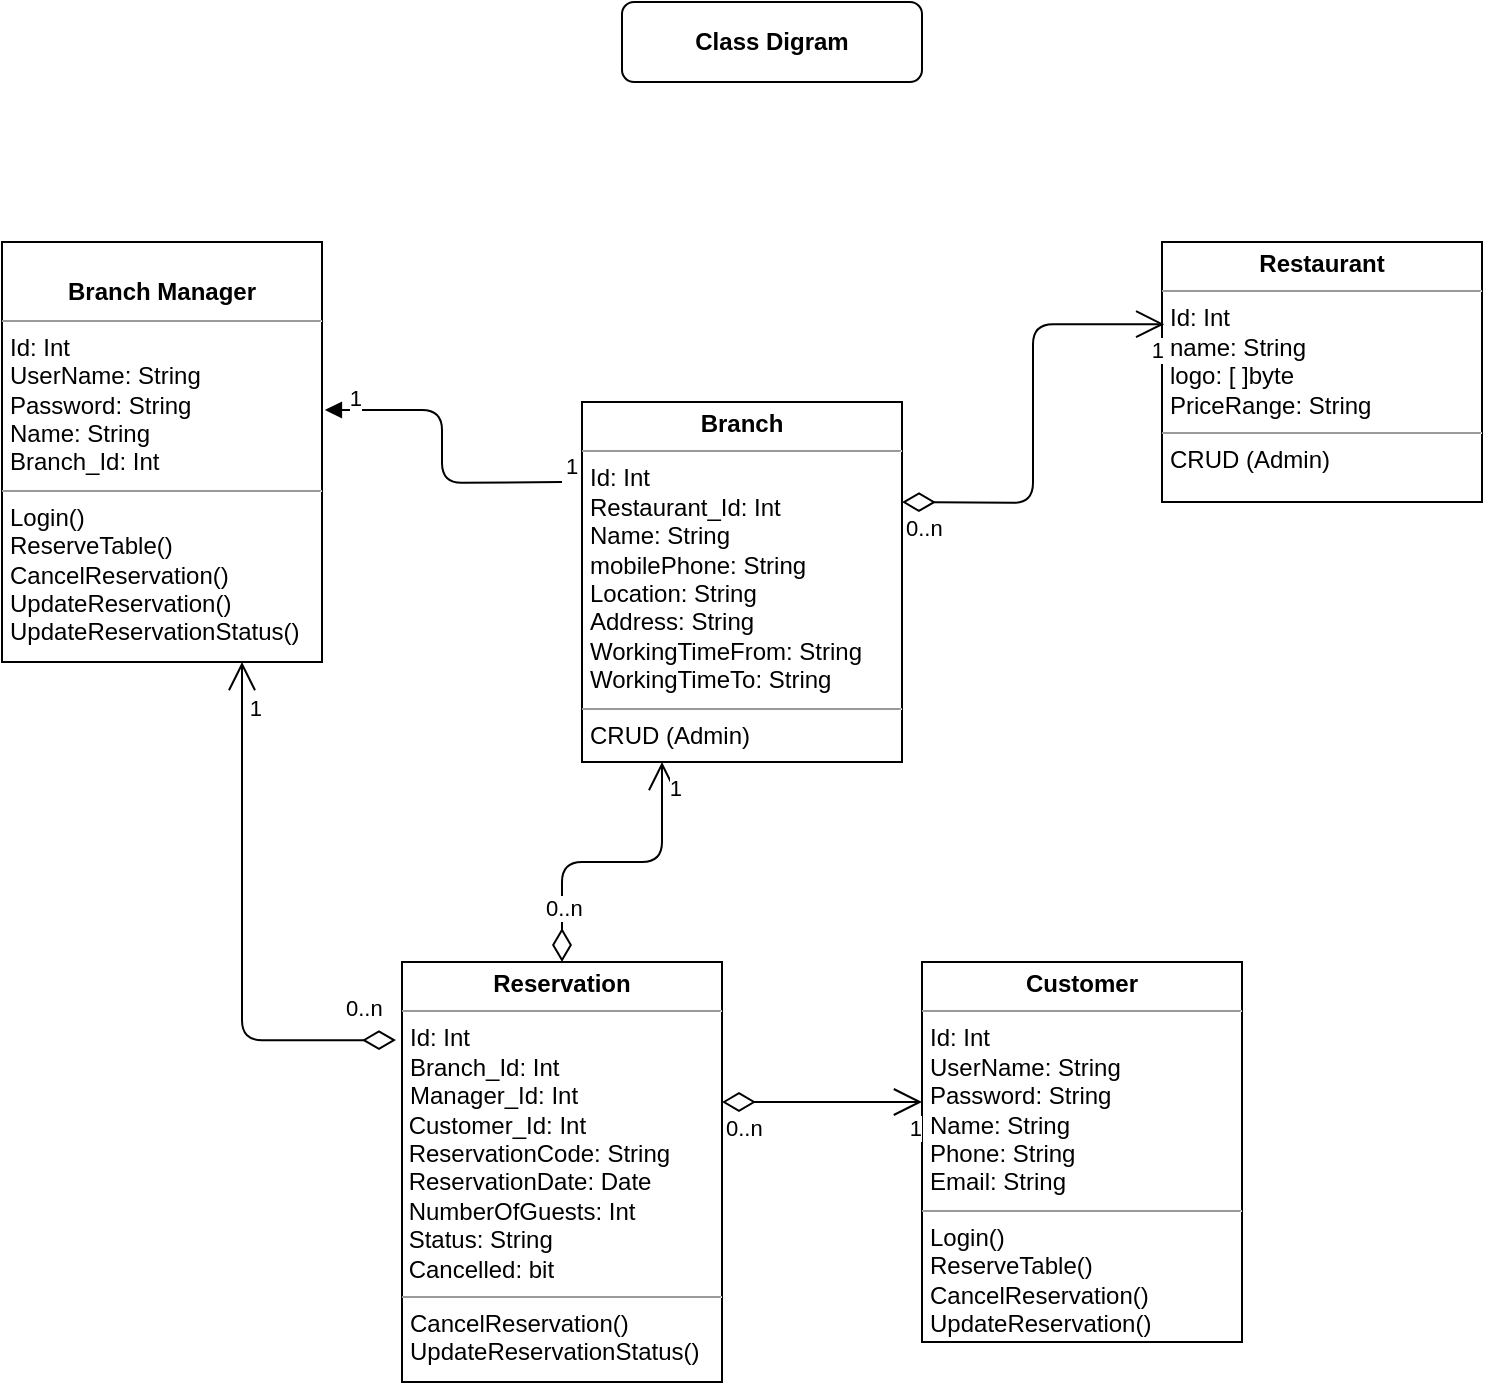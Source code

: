 <mxfile version="14.8.0" type="github"><diagram id="c0ERdf-JiEXoCUuSOuLX" name="Page-1"><mxGraphModel dx="947" dy="879" grid="1" gridSize="10" guides="1" tooltips="1" connect="1" arrows="1" fold="1" page="1" pageScale="1" pageWidth="850" pageHeight="1100" math="0" shadow="0"><root><mxCell id="0"/><mxCell id="1" parent="0"/><mxCell id="3ygXAXZ-D9ePnAkYe7-C-1" value="&lt;p style=&quot;margin: 0px ; margin-top: 4px ; text-align: center&quot;&gt;&lt;b&gt;Branch&lt;/b&gt;&lt;/p&gt;&lt;hr size=&quot;1&quot;&gt;&lt;p style=&quot;margin: 0px ; margin-left: 4px&quot;&gt;Id: Int&lt;br&gt;Restaurant_Id: Int&lt;br&gt;Name: String&lt;br&gt;mobilePhone: String&lt;br&gt;Location: String&lt;br&gt;Address: String&lt;br&gt;WorkingTimeFrom: String&lt;br&gt;WorkingTimeTo: String&lt;/p&gt;&lt;hr size=&quot;1&quot;&gt;&lt;p style=&quot;margin: 0px ; margin-left: 4px&quot;&gt;CRUD (Admin)&lt;/p&gt;" style="verticalAlign=top;align=left;overflow=fill;fontSize=12;fontFamily=Helvetica;html=1;" vertex="1" parent="1"><mxGeometry x="330" y="240" width="160" height="180" as="geometry"/></mxCell><mxCell id="3ygXAXZ-D9ePnAkYe7-C-2" value="&lt;p style=&quot;margin: 0px ; margin-top: 4px ; text-align: center&quot;&gt;&lt;b&gt;Restaurant&lt;/b&gt;&lt;/p&gt;&lt;hr size=&quot;1&quot;&gt;&lt;p style=&quot;margin: 0px ; margin-left: 4px&quot;&gt;Id: Int&lt;br&gt;name: String&lt;br&gt;logo: [ ]byte&lt;br&gt;PriceRange: String&lt;br&gt;&lt;/p&gt;&lt;hr size=&quot;1&quot;&gt;&lt;p style=&quot;margin: 0px ; margin-left: 4px&quot;&gt;CRUD (Admin)&lt;br&gt;&lt;/p&gt;" style="verticalAlign=top;align=left;overflow=fill;fontSize=12;fontFamily=Helvetica;html=1;" vertex="1" parent="1"><mxGeometry x="620" y="160" width="160" height="130" as="geometry"/></mxCell><mxCell id="3ygXAXZ-D9ePnAkYe7-C-10" value="" style="endArrow=open;html=1;endSize=12;startArrow=diamondThin;startSize=14;startFill=0;edgeStyle=orthogonalEdgeStyle;entryX=0.007;entryY=0.316;entryDx=0;entryDy=0;entryPerimeter=0;" edge="1" parent="1" target="3ygXAXZ-D9ePnAkYe7-C-2"><mxGeometry relative="1" as="geometry"><mxPoint x="490" y="290" as="sourcePoint"/><mxPoint x="650" y="290" as="targetPoint"/></mxGeometry></mxCell><mxCell id="3ygXAXZ-D9ePnAkYe7-C-11" value="0..n" style="edgeLabel;resizable=0;html=1;align=left;verticalAlign=top;" connectable="0" vertex="1" parent="3ygXAXZ-D9ePnAkYe7-C-10"><mxGeometry x="-1" relative="1" as="geometry"/></mxCell><mxCell id="3ygXAXZ-D9ePnAkYe7-C-12" value="1" style="edgeLabel;resizable=0;html=1;align=right;verticalAlign=top;" connectable="0" vertex="1" parent="3ygXAXZ-D9ePnAkYe7-C-10"><mxGeometry x="1" relative="1" as="geometry"/></mxCell><mxCell id="3ygXAXZ-D9ePnAkYe7-C-13" value="&lt;p style=&quot;margin: 0px ; margin-top: 4px ; text-align: center&quot;&gt;&lt;b&gt;&lt;br&gt;Branch Manager&lt;/b&gt;&lt;/p&gt;&lt;hr size=&quot;1&quot;&gt;&lt;p style=&quot;margin: 0px ; margin-left: 4px&quot;&gt;Id: Int&lt;br&gt;UserName: String&lt;br&gt;Password: String&lt;br&gt;Name: String&lt;br&gt;Branch_Id: Int&lt;/p&gt;&lt;hr size=&quot;1&quot;&gt;&lt;p style=&quot;margin: 0px ; margin-left: 4px&quot;&gt;Login()&lt;br&gt;ReserveTable()&lt;br&gt;CancelReservation()&lt;br&gt;UpdateReservation()&lt;br&gt;UpdateReservationStatus()&lt;br&gt;&lt;br&gt;&lt;/p&gt;" style="verticalAlign=top;align=left;overflow=fill;fontSize=12;fontFamily=Helvetica;html=1;" vertex="1" parent="1"><mxGeometry x="40" y="160" width="160" height="210" as="geometry"/></mxCell><mxCell id="3ygXAXZ-D9ePnAkYe7-C-14" value="" style="endArrow=block;endFill=1;html=1;edgeStyle=orthogonalEdgeStyle;align=left;verticalAlign=top;entryX=1.009;entryY=0.4;entryDx=0;entryDy=0;entryPerimeter=0;" edge="1" parent="1" target="3ygXAXZ-D9ePnAkYe7-C-13"><mxGeometry x="-1" relative="1" as="geometry"><mxPoint x="320" y="280" as="sourcePoint"/><mxPoint x="440" y="210" as="targetPoint"/></mxGeometry></mxCell><mxCell id="3ygXAXZ-D9ePnAkYe7-C-15" value="1" style="edgeLabel;resizable=0;html=1;align=left;verticalAlign=bottom;" connectable="0" vertex="1" parent="3ygXAXZ-D9ePnAkYe7-C-14"><mxGeometry x="-1" relative="1" as="geometry"/></mxCell><mxCell id="3ygXAXZ-D9ePnAkYe7-C-16" value="&lt;p style=&quot;margin: 0px ; margin-top: 4px ; text-align: center&quot;&gt;&lt;b&gt;Reservation&lt;/b&gt;&lt;/p&gt;&lt;hr size=&quot;1&quot;&gt;&lt;p style=&quot;margin: 0px ; margin-left: 4px&quot;&gt;Id: Int&lt;br&gt;Branch_Id: Int&lt;br&gt;Manager_Id: Int&lt;br&gt;&lt;/p&gt;&amp;nbsp;Customer_Id: Int&lt;br&gt;&amp;nbsp;ReservationCode: String&lt;br&gt;&amp;nbsp;ReservationDate: Date&lt;br&gt;&amp;nbsp;NumberOfGuests: Int&lt;br&gt;&amp;nbsp;Status: String&lt;br&gt;&amp;nbsp;Cancelled: bit&lt;br&gt;&lt;hr size=&quot;1&quot;&gt;&lt;p style=&quot;margin: 0px ; margin-left: 4px&quot;&gt;CancelReservation()&lt;br&gt;UpdateReservationStatus()&lt;br&gt;&lt;/p&gt;" style="verticalAlign=top;align=left;overflow=fill;fontSize=12;fontFamily=Helvetica;html=1;" vertex="1" parent="1"><mxGeometry x="240" y="520" width="160" height="210" as="geometry"/></mxCell><mxCell id="3ygXAXZ-D9ePnAkYe7-C-20" value="" style="endArrow=open;html=1;endSize=12;startArrow=diamondThin;startSize=14;startFill=0;edgeStyle=orthogonalEdgeStyle;entryX=0.25;entryY=1;entryDx=0;entryDy=0;exitX=0.5;exitY=0;exitDx=0;exitDy=0;" edge="1" parent="1" source="3ygXAXZ-D9ePnAkYe7-C-16" target="3ygXAXZ-D9ePnAkYe7-C-1"><mxGeometry relative="1" as="geometry"><mxPoint x="250" y="470" as="sourcePoint"/><mxPoint x="410" y="470" as="targetPoint"/></mxGeometry></mxCell><mxCell id="3ygXAXZ-D9ePnAkYe7-C-21" value="0..n" style="edgeLabel;resizable=0;html=1;align=left;verticalAlign=top;" connectable="0" vertex="1" parent="3ygXAXZ-D9ePnAkYe7-C-20"><mxGeometry x="-1" relative="1" as="geometry"><mxPoint x="-10" y="-40" as="offset"/></mxGeometry></mxCell><mxCell id="3ygXAXZ-D9ePnAkYe7-C-22" value="1" style="edgeLabel;resizable=0;html=1;align=right;verticalAlign=top;" connectable="0" vertex="1" parent="3ygXAXZ-D9ePnAkYe7-C-20"><mxGeometry x="1" relative="1" as="geometry"><mxPoint x="10" as="offset"/></mxGeometry></mxCell><mxCell id="3ygXAXZ-D9ePnAkYe7-C-23" value="" style="endArrow=open;html=1;endSize=12;startArrow=diamondThin;startSize=14;startFill=0;edgeStyle=orthogonalEdgeStyle;exitX=-0.019;exitY=0.186;exitDx=0;exitDy=0;exitPerimeter=0;entryX=0.75;entryY=1;entryDx=0;entryDy=0;" edge="1" parent="1" source="3ygXAXZ-D9ePnAkYe7-C-16" target="3ygXAXZ-D9ePnAkYe7-C-13"><mxGeometry relative="1" as="geometry"><mxPoint x="110" y="530" as="sourcePoint"/><mxPoint x="160" y="380" as="targetPoint"/></mxGeometry></mxCell><mxCell id="3ygXAXZ-D9ePnAkYe7-C-24" value="0..n" style="edgeLabel;resizable=0;html=1;align=left;verticalAlign=top;" connectable="0" vertex="1" parent="3ygXAXZ-D9ePnAkYe7-C-23"><mxGeometry x="-1" relative="1" as="geometry"><mxPoint x="-27" y="-29" as="offset"/></mxGeometry></mxCell><mxCell id="3ygXAXZ-D9ePnAkYe7-C-25" value="1" style="edgeLabel;resizable=0;html=1;align=right;verticalAlign=top;" connectable="0" vertex="1" parent="3ygXAXZ-D9ePnAkYe7-C-23"><mxGeometry x="1" relative="1" as="geometry"><mxPoint x="10" y="10" as="offset"/></mxGeometry></mxCell><mxCell id="3ygXAXZ-D9ePnAkYe7-C-26" value="&lt;p style=&quot;margin: 0px ; margin-top: 4px ; text-align: center&quot;&gt;&lt;b&gt;Customer&lt;/b&gt;&lt;/p&gt;&lt;hr size=&quot;1&quot;&gt;&lt;p style=&quot;margin: 0px ; margin-left: 4px&quot;&gt;Id: Int&lt;br&gt;UserName: String&lt;br&gt;Password: String&lt;br&gt;Name: String&lt;br&gt;Phone: String&lt;br&gt;Email: String&lt;/p&gt;&lt;hr size=&quot;1&quot;&gt;&lt;p style=&quot;margin: 0px ; margin-left: 4px&quot;&gt;Login()&lt;br&gt;ReserveTable()&lt;br&gt;CancelReservation()&lt;br&gt;UpdateReservation()&lt;br&gt;&lt;br&gt;&lt;/p&gt;" style="verticalAlign=top;align=left;overflow=fill;fontSize=12;fontFamily=Helvetica;html=1;" vertex="1" parent="1"><mxGeometry x="500" y="520" width="160" height="190" as="geometry"/></mxCell><mxCell id="3ygXAXZ-D9ePnAkYe7-C-27" value="" style="endArrow=open;html=1;endSize=12;startArrow=diamondThin;startSize=14;startFill=0;edgeStyle=orthogonalEdgeStyle;" edge="1" parent="1"><mxGeometry relative="1" as="geometry"><mxPoint x="400" y="590" as="sourcePoint"/><mxPoint x="500" y="590" as="targetPoint"/><Array as="points"><mxPoint x="450" y="590"/><mxPoint x="450" y="590"/></Array></mxGeometry></mxCell><mxCell id="3ygXAXZ-D9ePnAkYe7-C-28" value="0..n" style="edgeLabel;resizable=0;html=1;align=left;verticalAlign=top;" connectable="0" vertex="1" parent="3ygXAXZ-D9ePnAkYe7-C-27"><mxGeometry x="-1" relative="1" as="geometry"/></mxCell><mxCell id="3ygXAXZ-D9ePnAkYe7-C-29" value="1" style="edgeLabel;resizable=0;html=1;align=right;verticalAlign=top;" connectable="0" vertex="1" parent="3ygXAXZ-D9ePnAkYe7-C-27"><mxGeometry x="1" relative="1" as="geometry"/></mxCell><mxCell id="3ygXAXZ-D9ePnAkYe7-C-30" value="1" style="edgeLabel;resizable=0;html=1;align=right;verticalAlign=top;" connectable="0" vertex="1" parent="1"><mxGeometry x="220" y="225" as="geometry"/></mxCell><mxCell id="3ygXAXZ-D9ePnAkYe7-C-34" value="&lt;b&gt;Class Digram&lt;/b&gt;" style="rounded=1;whiteSpace=wrap;html=1;" vertex="1" parent="1"><mxGeometry x="350" y="40" width="150" height="40" as="geometry"/></mxCell></root></mxGraphModel></diagram></mxfile>